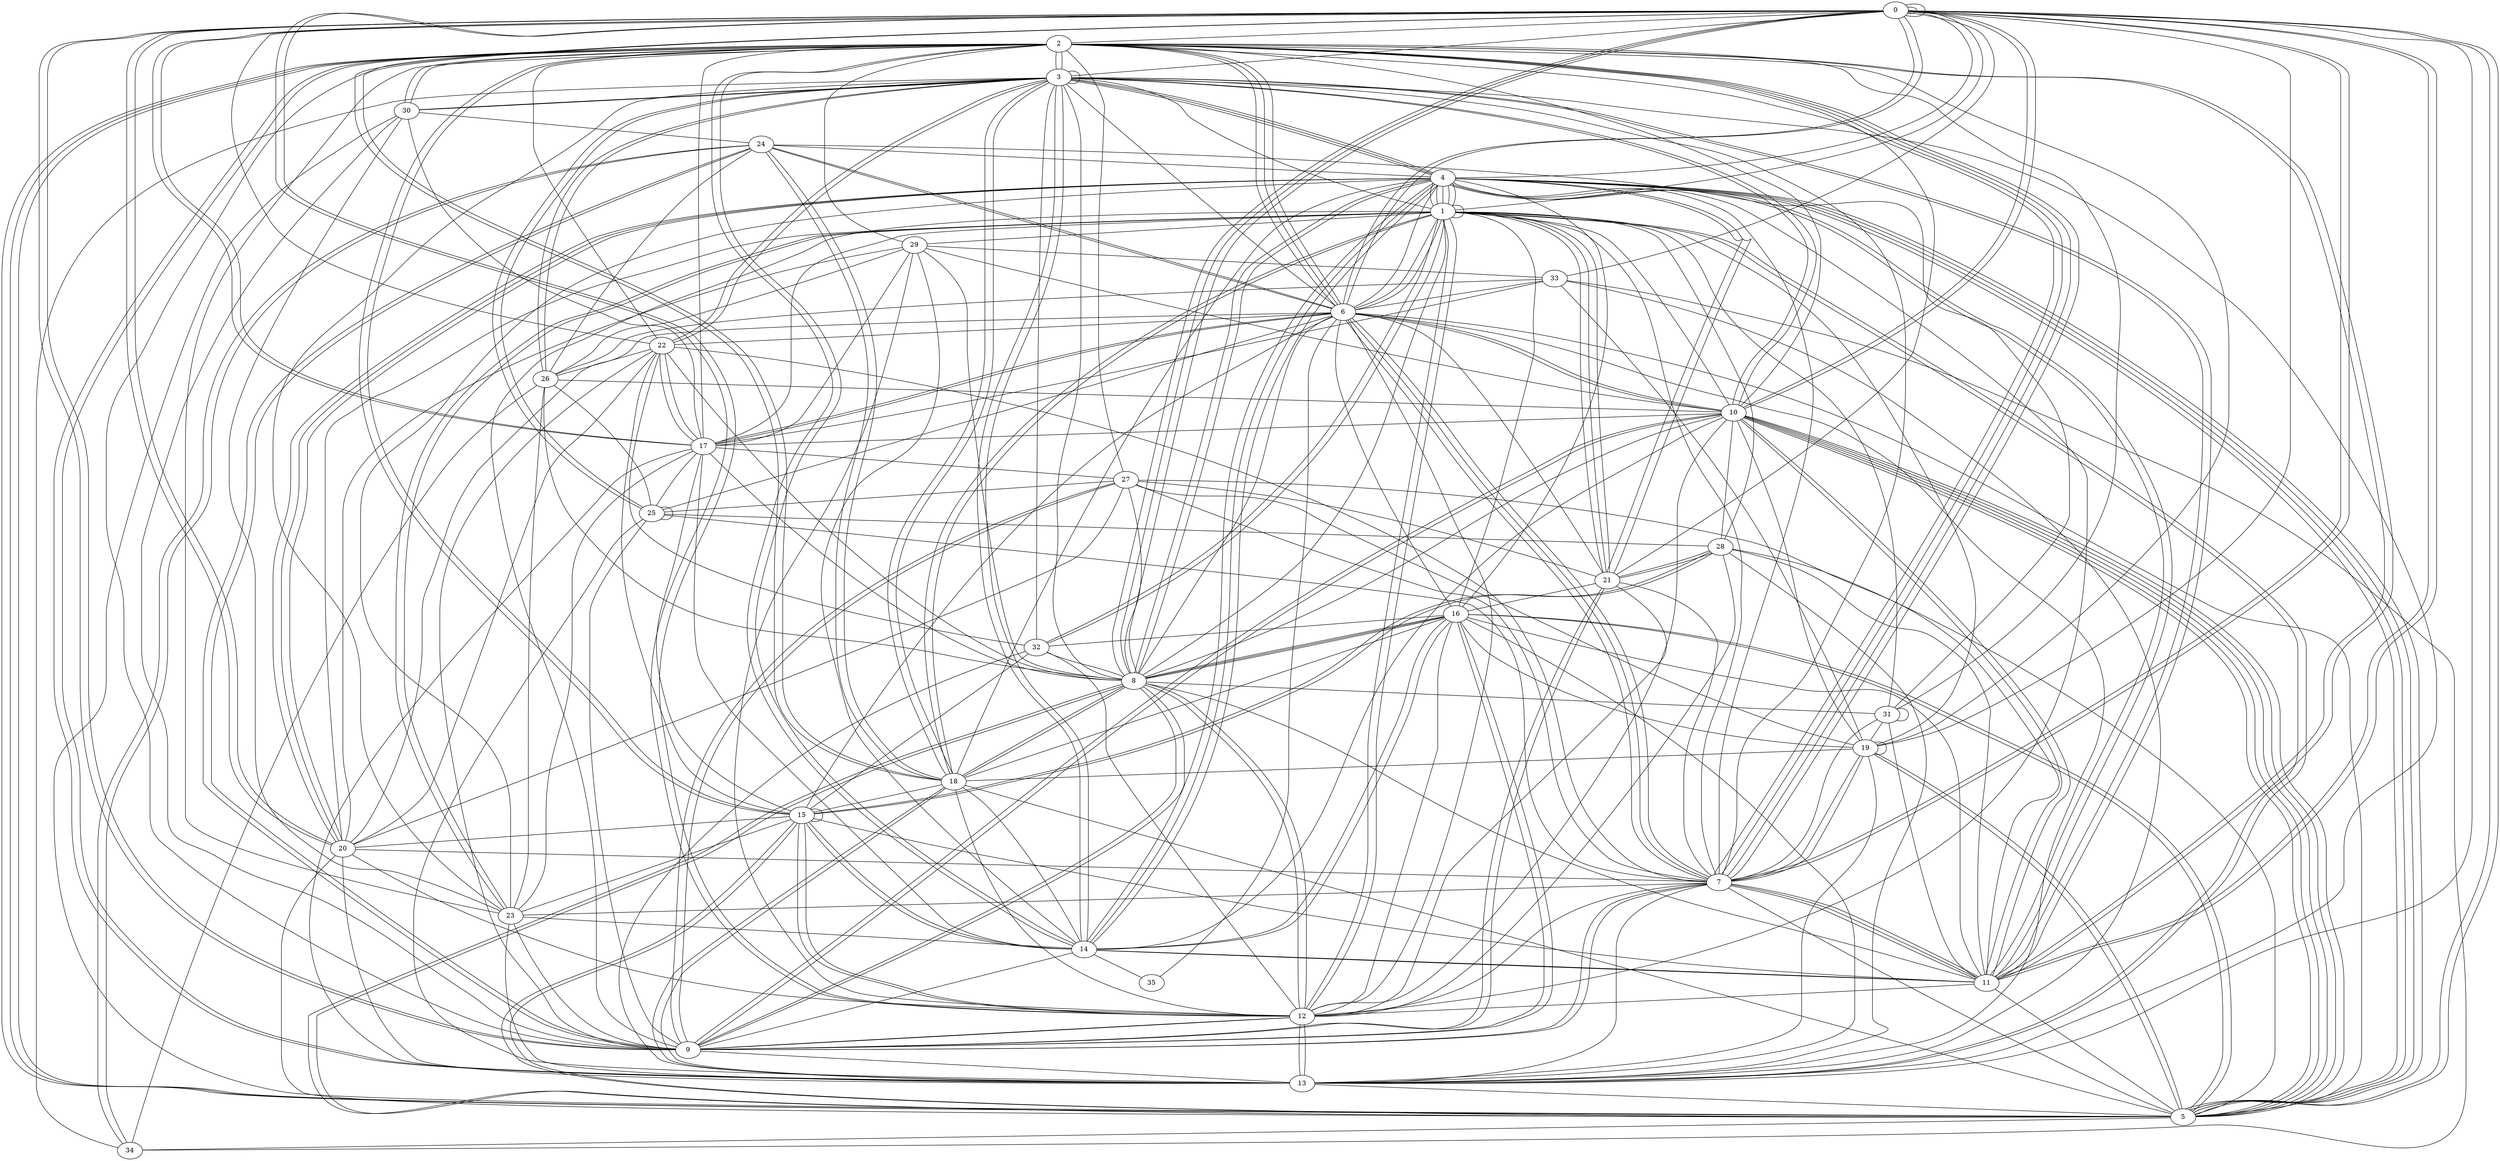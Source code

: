 graph G {
0;
1;
2;
3;
4;
5;
6;
7;
8;
9;
10;
11;
12;
13;
14;
15;
16;
17;
18;
19;
20;
21;
22;
23;
24;
25;
26;
27;
28;
29;
30;
31;
32;
33;
34;
35;
13--20 ;
23--3 ;
8--16 ;
3--25 ;
0--20 ;
1--13 ;
21--4 ;
6--2 ;
19--19 ;
1--21 ;
5--6 ;
28--21 ;
0--19 ;
27--11 ;
19--18 ;
30--3 ;
1--17 ;
31--19 ;
9--2 ;
26--24 ;
2--7 ;
26--34 ;
11--7 ;
27--25 ;
2--5 ;
13--16 ;
2--15 ;
19--10 ;
31--24 ;
30--24 ;
4--11 ;
6--24 ;
11--2 ;
14--4 ;
1--4 ;
17--27 ;
7--3 ;
0--0 ;
6--10 ;
5--8 ;
13--6 ;
10--6 ;
6--35 ;
23--4 ;
22--17 ;
7--27 ;
6--4 ;
16--1 ;
18--1 ;
7--5 ;
9--27 ;
28--15 ;
1--19 ;
0--0 ;
10--5 ;
6--2 ;
29--14 ;
1--28 ;
25--7 ;
7--19 ;
1--29 ;
14--35 ;
12--28 ;
27--2 ;
4--5 ;
6--0 ;
9--14 ;
0--33 ;
32--22 ;
5--18 ;
31--1 ;
23--14 ;
11--16 ;
7--2 ;
6--0 ;
12--13 ;
3--14 ;
2--10 ;
10--9 ;
15--32 ;
5--28 ;
1--18 ;
27--20 ;
17--30 ;
15--5 ;
27--8 ;
0--10 ;
19--7 ;
15--15 ;
8--22 ;
8--12 ;
23--17 ;
7--12 ;
10--11 ;
13--33 ;
21--1 ;
11--4 ;
29--33 ;
17--25 ;
0--11 ;
1--13 ;
6--3 ;
22--3 ;
4--5 ;
2--5 ;
21--9 ;
8--16 ;
24--34 ;
0--7 ;
2--14 ;
2--17 ;
5--10 ;
5--4 ;
9--0 ;
12--10 ;
14--16 ;
9--16 ;
6--1 ;
3--0 ;
20--4 ;
4--1 ;
1--12 ;
32--8 ;
10--9 ;
2--22 ;
3--3 ;
12--29 ;
8--1 ;
25--6 ;
12--16 ;
4--14 ;
5--34 ;
13--17 ;
0--13 ;
7--21 ;
22--20 ;
7--11 ;
6--24 ;
0--12 ;
21--2 ;
1--1 ;
23--13 ;
27--9 ;
14--3 ;
26--33 ;
20--1 ;
1--23 ;
27--21 ;
13--5 ;
1--21 ;
32--1 ;
0--11 ;
4--8 ;
7--1 ;
15--20 ;
31--2 ;
10--3 ;
15--22 ;
16--19 ;
31--11 ;
20--7 ;
10--5 ;
28--15 ;
4--3 ;
7--11 ;
5--4 ;
24--9 ;
11--3 ;
29--20 ;
6--7 ;
11--14 ;
5--10 ;
1--3 ;
5--8 ;
0--2 ;
12--4 ;
3--2 ;
29--10 ;
0--18 ;
7--9 ;
16--4 ;
13--18 ;
17--0 ;
30--2 ;
8--9 ;
23--15 ;
18--13 ;
15--12 ;
2--7 ;
4--3 ;
9--13 ;
8--26 ;
13--7 ;
21--12 ;
14--10 ;
18--24 ;
30--23 ;
29--2 ;
22--26 ;
12--9 ;
7--4 ;
30--9 ;
25--25 ;
0--8 ;
5--20 ;
1--4 ;
9--21 ;
1--6 ;
23--1 ;
4--14 ;
6--20 ;
28--13 ;
21--28 ;
2--3 ;
31--31 ;
14--15 ;
1--0 ;
8--31 ;
2--30 ;
8--0 ;
10--17 ;
14--2 ;
1--4 ;
1--4 ;
15--11 ;
9--8 ;
3--25 ;
26--25 ;
13--32 ;
7--2 ;
29--26 ;
29--8 ;
14--15 ;
3--26 ;
10--1 ;
5--0 ;
18--15 ;
26--10 ;
22--17 ;
10--0 ;
22--9 ;
7--31 ;
0--17 ;
28--10 ;
21--4 ;
24--9 ;
16--32 ;
15--17 ;
6--22 ;
8--18 ;
3--22 ;
8--0 ;
6--7 ;
23--26 ;
14--11 ;
17--6 ;
12--1 ;
0--7 ;
15--6 ;
7--23 ;
2--13 ;
10--3 ;
24--18 ;
12--20 ;
3--8 ;
9--25 ;
5--15 ;
9--0 ;
11--3 ;
9--7 ;
15--2 ;
17--29 ;
0--22 ;
17--6 ;
8--11 ;
12--32 ;
33--17 ;
5--11 ;
13--2 ;
18--16 ;
23--9 ;
32--3 ;
2--5 ;
6--12 ;
5--30 ;
3--4 ;
5--10 ;
8--17 ;
4--20 ;
34--3 ;
9--16 ;
24--4 ;
7--6 ;
17--14 ;
19--2 ;
19--13 ;
8--16 ;
19--33 ;
19--27 ;
13--3 ;
6--2 ;
13--25 ;
18--3 ;
14--18 ;
12--13 ;
6--16 ;
8--6 ;
11--12 ;
33--6 ;
5--19 ;
21--16 ;
8--4 ;
12--8 ;
2--23 ;
9--1 ;
21--6 ;
22--7 ;
19--5 ;
32--1 ;
3--18 ;
12--0 ;
3--30 ;
5--16 ;
33--34 ;
0--18 ;
9--12 ;
11--2 ;
8--18 ;
25--28 ;
28--11 ;
0--20 ;
11--10 ;
11--14 ;
18--12 ;
16--14 ;
15--12 ;
20--4 ;
0--4 ;
16--5 ;
26--3 ;
0--5 ;
34--24 ;
8--10 ;
4--18 ;
}
